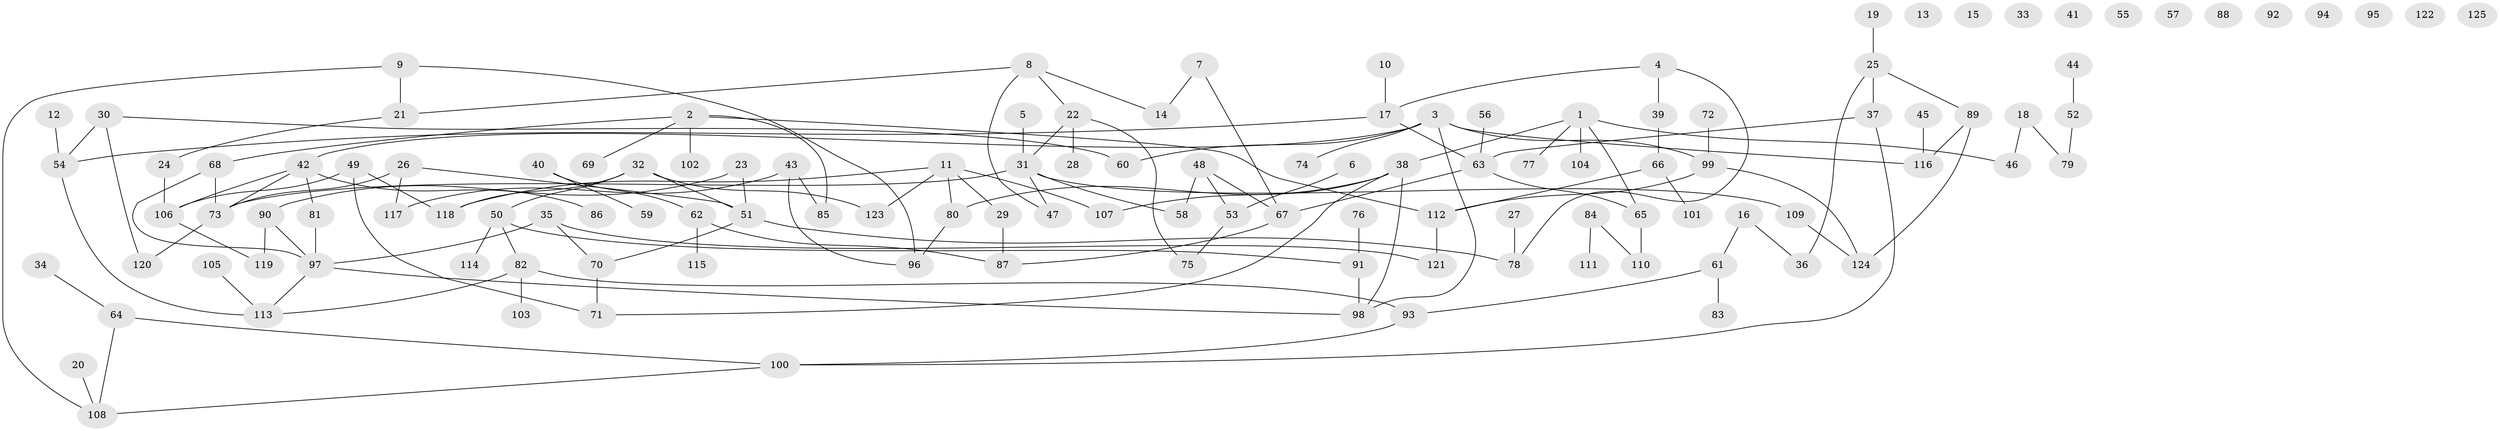 // Generated by graph-tools (version 1.1) at 2025/39/03/09/25 04:39:40]
// undirected, 125 vertices, 148 edges
graph export_dot {
graph [start="1"]
  node [color=gray90,style=filled];
  1;
  2;
  3;
  4;
  5;
  6;
  7;
  8;
  9;
  10;
  11;
  12;
  13;
  14;
  15;
  16;
  17;
  18;
  19;
  20;
  21;
  22;
  23;
  24;
  25;
  26;
  27;
  28;
  29;
  30;
  31;
  32;
  33;
  34;
  35;
  36;
  37;
  38;
  39;
  40;
  41;
  42;
  43;
  44;
  45;
  46;
  47;
  48;
  49;
  50;
  51;
  52;
  53;
  54;
  55;
  56;
  57;
  58;
  59;
  60;
  61;
  62;
  63;
  64;
  65;
  66;
  67;
  68;
  69;
  70;
  71;
  72;
  73;
  74;
  75;
  76;
  77;
  78;
  79;
  80;
  81;
  82;
  83;
  84;
  85;
  86;
  87;
  88;
  89;
  90;
  91;
  92;
  93;
  94;
  95;
  96;
  97;
  98;
  99;
  100;
  101;
  102;
  103;
  104;
  105;
  106;
  107;
  108;
  109;
  110;
  111;
  112;
  113;
  114;
  115;
  116;
  117;
  118;
  119;
  120;
  121;
  122;
  123;
  124;
  125;
  1 -- 38;
  1 -- 46;
  1 -- 65;
  1 -- 77;
  1 -- 104;
  2 -- 68;
  2 -- 69;
  2 -- 85;
  2 -- 102;
  2 -- 112;
  3 -- 42;
  3 -- 60;
  3 -- 74;
  3 -- 98;
  3 -- 99;
  3 -- 116;
  4 -- 17;
  4 -- 39;
  4 -- 78;
  5 -- 31;
  6 -- 53;
  7 -- 14;
  7 -- 67;
  8 -- 14;
  8 -- 21;
  8 -- 22;
  8 -- 47;
  9 -- 21;
  9 -- 96;
  9 -- 108;
  10 -- 17;
  11 -- 29;
  11 -- 80;
  11 -- 107;
  11 -- 118;
  11 -- 123;
  12 -- 54;
  16 -- 36;
  16 -- 61;
  17 -- 54;
  17 -- 63;
  18 -- 46;
  18 -- 79;
  19 -- 25;
  20 -- 108;
  21 -- 24;
  22 -- 28;
  22 -- 31;
  22 -- 75;
  23 -- 51;
  23 -- 90;
  24 -- 106;
  25 -- 36;
  25 -- 37;
  25 -- 89;
  26 -- 51;
  26 -- 73;
  26 -- 117;
  27 -- 78;
  29 -- 87;
  30 -- 54;
  30 -- 60;
  30 -- 120;
  31 -- 47;
  31 -- 58;
  31 -- 73;
  31 -- 109;
  32 -- 50;
  32 -- 51;
  32 -- 118;
  32 -- 123;
  34 -- 64;
  35 -- 70;
  35 -- 97;
  35 -- 121;
  37 -- 63;
  37 -- 100;
  38 -- 71;
  38 -- 80;
  38 -- 98;
  38 -- 107;
  39 -- 66;
  40 -- 59;
  40 -- 62;
  42 -- 73;
  42 -- 81;
  42 -- 86;
  42 -- 106;
  43 -- 85;
  43 -- 96;
  43 -- 117;
  44 -- 52;
  45 -- 116;
  48 -- 53;
  48 -- 58;
  48 -- 67;
  49 -- 71;
  49 -- 106;
  49 -- 118;
  50 -- 82;
  50 -- 91;
  50 -- 114;
  51 -- 70;
  51 -- 78;
  52 -- 79;
  53 -- 75;
  54 -- 113;
  56 -- 63;
  61 -- 83;
  61 -- 93;
  62 -- 87;
  62 -- 115;
  63 -- 65;
  63 -- 67;
  64 -- 100;
  64 -- 108;
  65 -- 110;
  66 -- 101;
  66 -- 112;
  67 -- 87;
  68 -- 73;
  68 -- 97;
  70 -- 71;
  72 -- 99;
  73 -- 120;
  76 -- 91;
  80 -- 96;
  81 -- 97;
  82 -- 93;
  82 -- 103;
  82 -- 113;
  84 -- 110;
  84 -- 111;
  89 -- 116;
  89 -- 124;
  90 -- 97;
  90 -- 119;
  91 -- 98;
  93 -- 100;
  97 -- 98;
  97 -- 113;
  99 -- 112;
  99 -- 124;
  100 -- 108;
  105 -- 113;
  106 -- 119;
  109 -- 124;
  112 -- 121;
}
